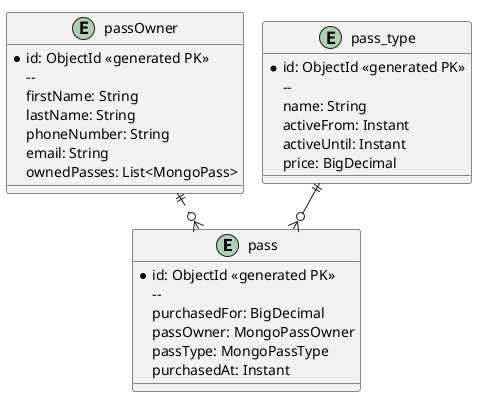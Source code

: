 @startuml as database
skinparam linetype ortho
!pragma layout smetana

entity "pass" as passes {
   *id: ObjectId <<generated PK>>
    --
    purchasedFor: BigDecimal
    passOwner: MongoPassOwner
    passType: MongoPassType
    purchasedAt: Instant
}

entity "passOwner" as passOwners {
   *id: ObjectId <<generated PK>>
    --
    firstName: String
    lastName: String
    phoneNumber: String
    email: String
    ownedPasses: List<MongoPass>
}

entity "pass_type" as types {
   *id: ObjectId <<generated PK>>
    --
    name: String
    activeFrom: Instant
    activeUntil: Instant
    price: BigDecimal
}


passOwners ||..o{ passes
types ||--o{ passes
@enduml
